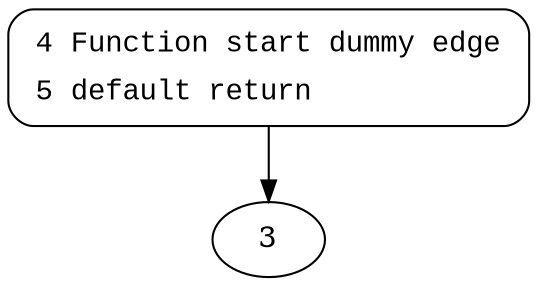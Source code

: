 digraph ExReleaseFastMutex {
4 [style="filled,bold" penwidth="1" fillcolor="white" fontname="Courier New" shape="Mrecord" label=<<table border="0" cellborder="0" cellpadding="3" bgcolor="white"><tr><td align="right">4</td><td align="left">Function start dummy edge</td></tr><tr><td align="right">5</td><td align="left">default return</td></tr></table>>]
4 -> 3[label=""]
}